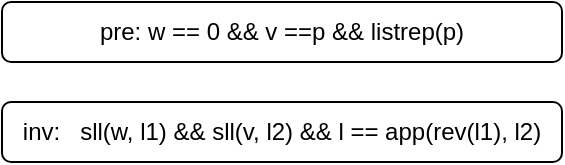 <mxfile version="28.0.6">
  <diagram name="Page-1" id="q18oyj5nkHdAvPVPkrR_">
    <mxGraphModel dx="938" dy="523" grid="1" gridSize="10" guides="1" tooltips="1" connect="1" arrows="1" fold="1" page="1" pageScale="1" pageWidth="827" pageHeight="1169" math="0" shadow="0">
      <root>
        <mxCell id="0" />
        <mxCell id="1" parent="0" />
        <mxCell id="IY5RS1loPKQpmdRNmgUw-1" value="pre: w == 0 &amp;amp;&amp;amp; v ==p &amp;amp;&amp;amp; listrep(p)" style="rounded=1;whiteSpace=wrap;html=1;" vertex="1" parent="1">
          <mxGeometry x="190" y="160" width="280" height="30" as="geometry" />
        </mxCell>
        <mxCell id="IY5RS1loPKQpmdRNmgUw-2" value="inv:&amp;nbsp;&amp;nbsp; sll(w, l1) &amp;amp;&amp;amp; sll(v, l2) &amp;amp;&amp;amp;&amp;nbsp;l == app(rev(l1), l2)" style="rounded=1;whiteSpace=wrap;html=1;" vertex="1" parent="1">
          <mxGeometry x="190" y="210" width="280" height="30" as="geometry" />
        </mxCell>
      </root>
    </mxGraphModel>
  </diagram>
</mxfile>
